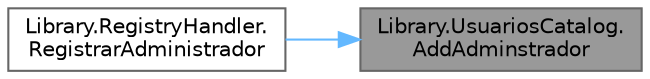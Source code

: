 digraph "Library.UsuariosCatalog.AddAdminstrador"
{
 // INTERACTIVE_SVG=YES
 // LATEX_PDF_SIZE
  bgcolor="transparent";
  edge [fontname=Helvetica,fontsize=10,labelfontname=Helvetica,labelfontsize=10];
  node [fontname=Helvetica,fontsize=10,shape=box,height=0.2,width=0.4];
  rankdir="RL";
  Node1 [label="Library.UsuariosCatalog.\lAddAdminstrador",height=0.2,width=0.4,color="gray40", fillcolor="grey60", style="filled", fontcolor="black",tooltip="Método para agregar un administrador."];
  Node1 -> Node2 [dir="back",color="steelblue1",style="solid"];
  Node2 [label="Library.RegistryHandler.\lRegistrarAdministrador",height=0.2,width=0.4,color="grey40", fillcolor="white", style="filled",URL="$classLibrary_1_1RegistryHandler.html#a3a3c8dbcc470376d7f9082ed727e9cad",tooltip="Método para registrar un administrador."];
}
